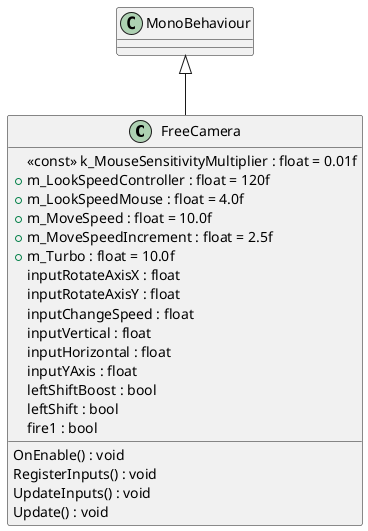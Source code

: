 @startuml
class FreeCamera {
    <<const>> k_MouseSensitivityMultiplier : float = 0.01f
    + m_LookSpeedController : float = 120f
    + m_LookSpeedMouse : float = 4.0f
    + m_MoveSpeed : float = 10.0f
    + m_MoveSpeedIncrement : float = 2.5f
    + m_Turbo : float = 10.0f
    OnEnable() : void
    RegisterInputs() : void
    inputRotateAxisX : float
    inputRotateAxisY : float
    inputChangeSpeed : float
    inputVertical : float
    inputHorizontal : float
    inputYAxis : float
    leftShiftBoost : bool
    leftShift : bool
    fire1 : bool
    UpdateInputs() : void
    Update() : void
}
MonoBehaviour <|-- FreeCamera
@enduml

